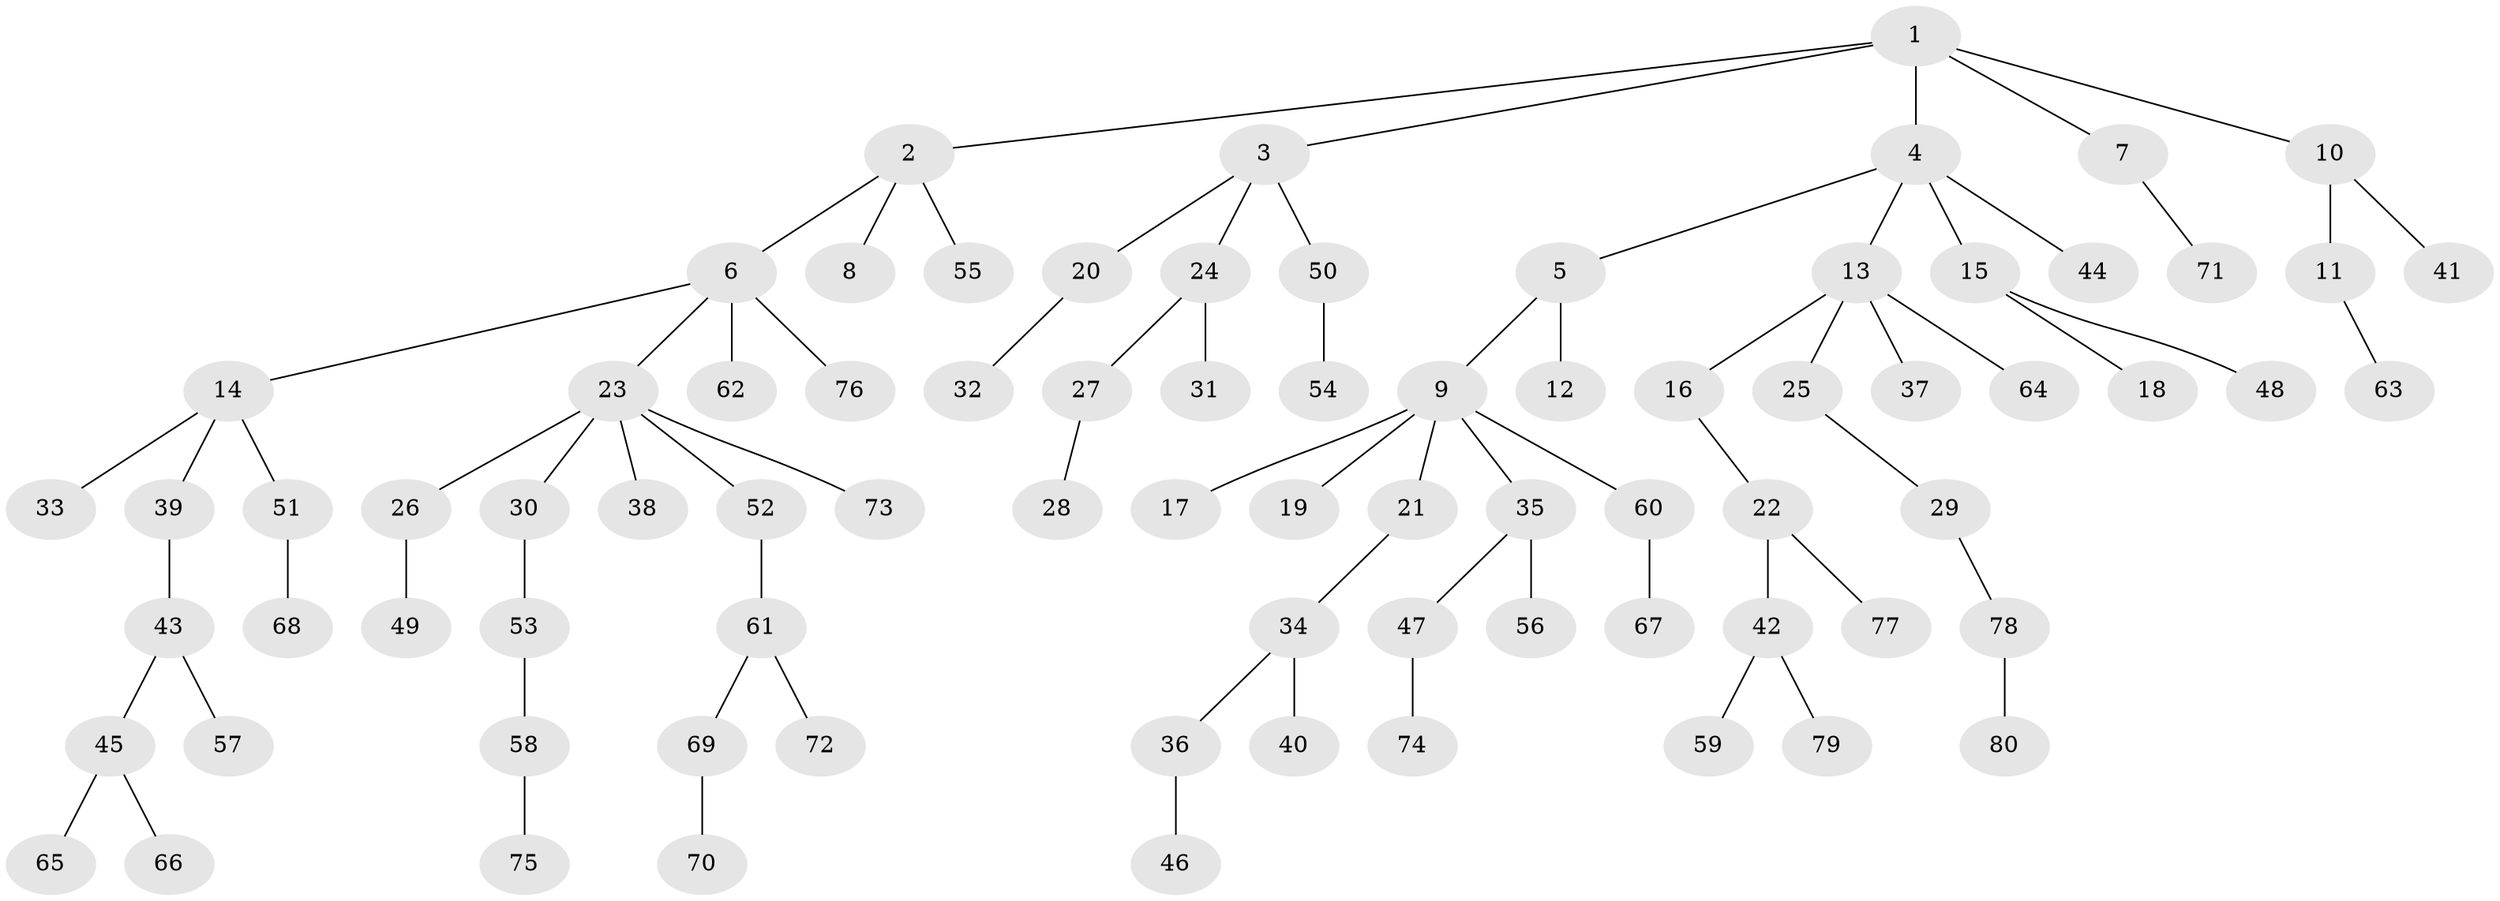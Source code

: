// original degree distribution, {6: 0.022556390977443608, 5: 0.03007518796992481, 3: 0.10526315789473684, 2: 0.2706766917293233, 7: 0.015037593984962405, 4: 0.06015037593984962, 1: 0.49624060150375937}
// Generated by graph-tools (version 1.1) at 2025/51/03/04/25 22:51:26]
// undirected, 80 vertices, 79 edges
graph export_dot {
  node [color=gray90,style=filled];
  1;
  2;
  3;
  4;
  5;
  6;
  7;
  8;
  9;
  10;
  11;
  12;
  13;
  14;
  15;
  16;
  17;
  18;
  19;
  20;
  21;
  22;
  23;
  24;
  25;
  26;
  27;
  28;
  29;
  30;
  31;
  32;
  33;
  34;
  35;
  36;
  37;
  38;
  39;
  40;
  41;
  42;
  43;
  44;
  45;
  46;
  47;
  48;
  49;
  50;
  51;
  52;
  53;
  54;
  55;
  56;
  57;
  58;
  59;
  60;
  61;
  62;
  63;
  64;
  65;
  66;
  67;
  68;
  69;
  70;
  71;
  72;
  73;
  74;
  75;
  76;
  77;
  78;
  79;
  80;
  1 -- 2 [weight=1.0];
  1 -- 3 [weight=1.0];
  1 -- 4 [weight=1.0];
  1 -- 7 [weight=1.0];
  1 -- 10 [weight=1.0];
  2 -- 6 [weight=1.0];
  2 -- 8 [weight=1.0];
  2 -- 55 [weight=1.0];
  3 -- 20 [weight=1.0];
  3 -- 24 [weight=1.0];
  3 -- 50 [weight=1.0];
  4 -- 5 [weight=1.0];
  4 -- 13 [weight=1.0];
  4 -- 15 [weight=1.0];
  4 -- 44 [weight=1.0];
  5 -- 9 [weight=1.0];
  5 -- 12 [weight=1.0];
  6 -- 14 [weight=1.0];
  6 -- 23 [weight=1.0];
  6 -- 62 [weight=1.0];
  6 -- 76 [weight=1.0];
  7 -- 71 [weight=1.0];
  9 -- 17 [weight=1.0];
  9 -- 19 [weight=1.0];
  9 -- 21 [weight=1.0];
  9 -- 35 [weight=1.0];
  9 -- 60 [weight=1.0];
  10 -- 11 [weight=1.0];
  10 -- 41 [weight=1.0];
  11 -- 63 [weight=1.0];
  13 -- 16 [weight=1.0];
  13 -- 25 [weight=1.0];
  13 -- 37 [weight=1.0];
  13 -- 64 [weight=1.0];
  14 -- 33 [weight=1.0];
  14 -- 39 [weight=1.0];
  14 -- 51 [weight=1.0];
  15 -- 18 [weight=1.0];
  15 -- 48 [weight=1.0];
  16 -- 22 [weight=1.0];
  20 -- 32 [weight=1.0];
  21 -- 34 [weight=1.0];
  22 -- 42 [weight=1.0];
  22 -- 77 [weight=1.0];
  23 -- 26 [weight=1.0];
  23 -- 30 [weight=1.0];
  23 -- 38 [weight=1.0];
  23 -- 52 [weight=1.0];
  23 -- 73 [weight=1.0];
  24 -- 27 [weight=1.0];
  24 -- 31 [weight=1.0];
  25 -- 29 [weight=1.0];
  26 -- 49 [weight=2.0];
  27 -- 28 [weight=1.0];
  29 -- 78 [weight=1.0];
  30 -- 53 [weight=1.0];
  34 -- 36 [weight=1.0];
  34 -- 40 [weight=1.0];
  35 -- 47 [weight=1.0];
  35 -- 56 [weight=1.0];
  36 -- 46 [weight=1.0];
  39 -- 43 [weight=1.0];
  42 -- 59 [weight=1.0];
  42 -- 79 [weight=1.0];
  43 -- 45 [weight=1.0];
  43 -- 57 [weight=1.0];
  45 -- 65 [weight=1.0];
  45 -- 66 [weight=1.0];
  47 -- 74 [weight=2.0];
  50 -- 54 [weight=2.0];
  51 -- 68 [weight=1.0];
  52 -- 61 [weight=1.0];
  53 -- 58 [weight=1.0];
  58 -- 75 [weight=1.0];
  60 -- 67 [weight=1.0];
  61 -- 69 [weight=1.0];
  61 -- 72 [weight=1.0];
  69 -- 70 [weight=2.0];
  78 -- 80 [weight=1.0];
}
